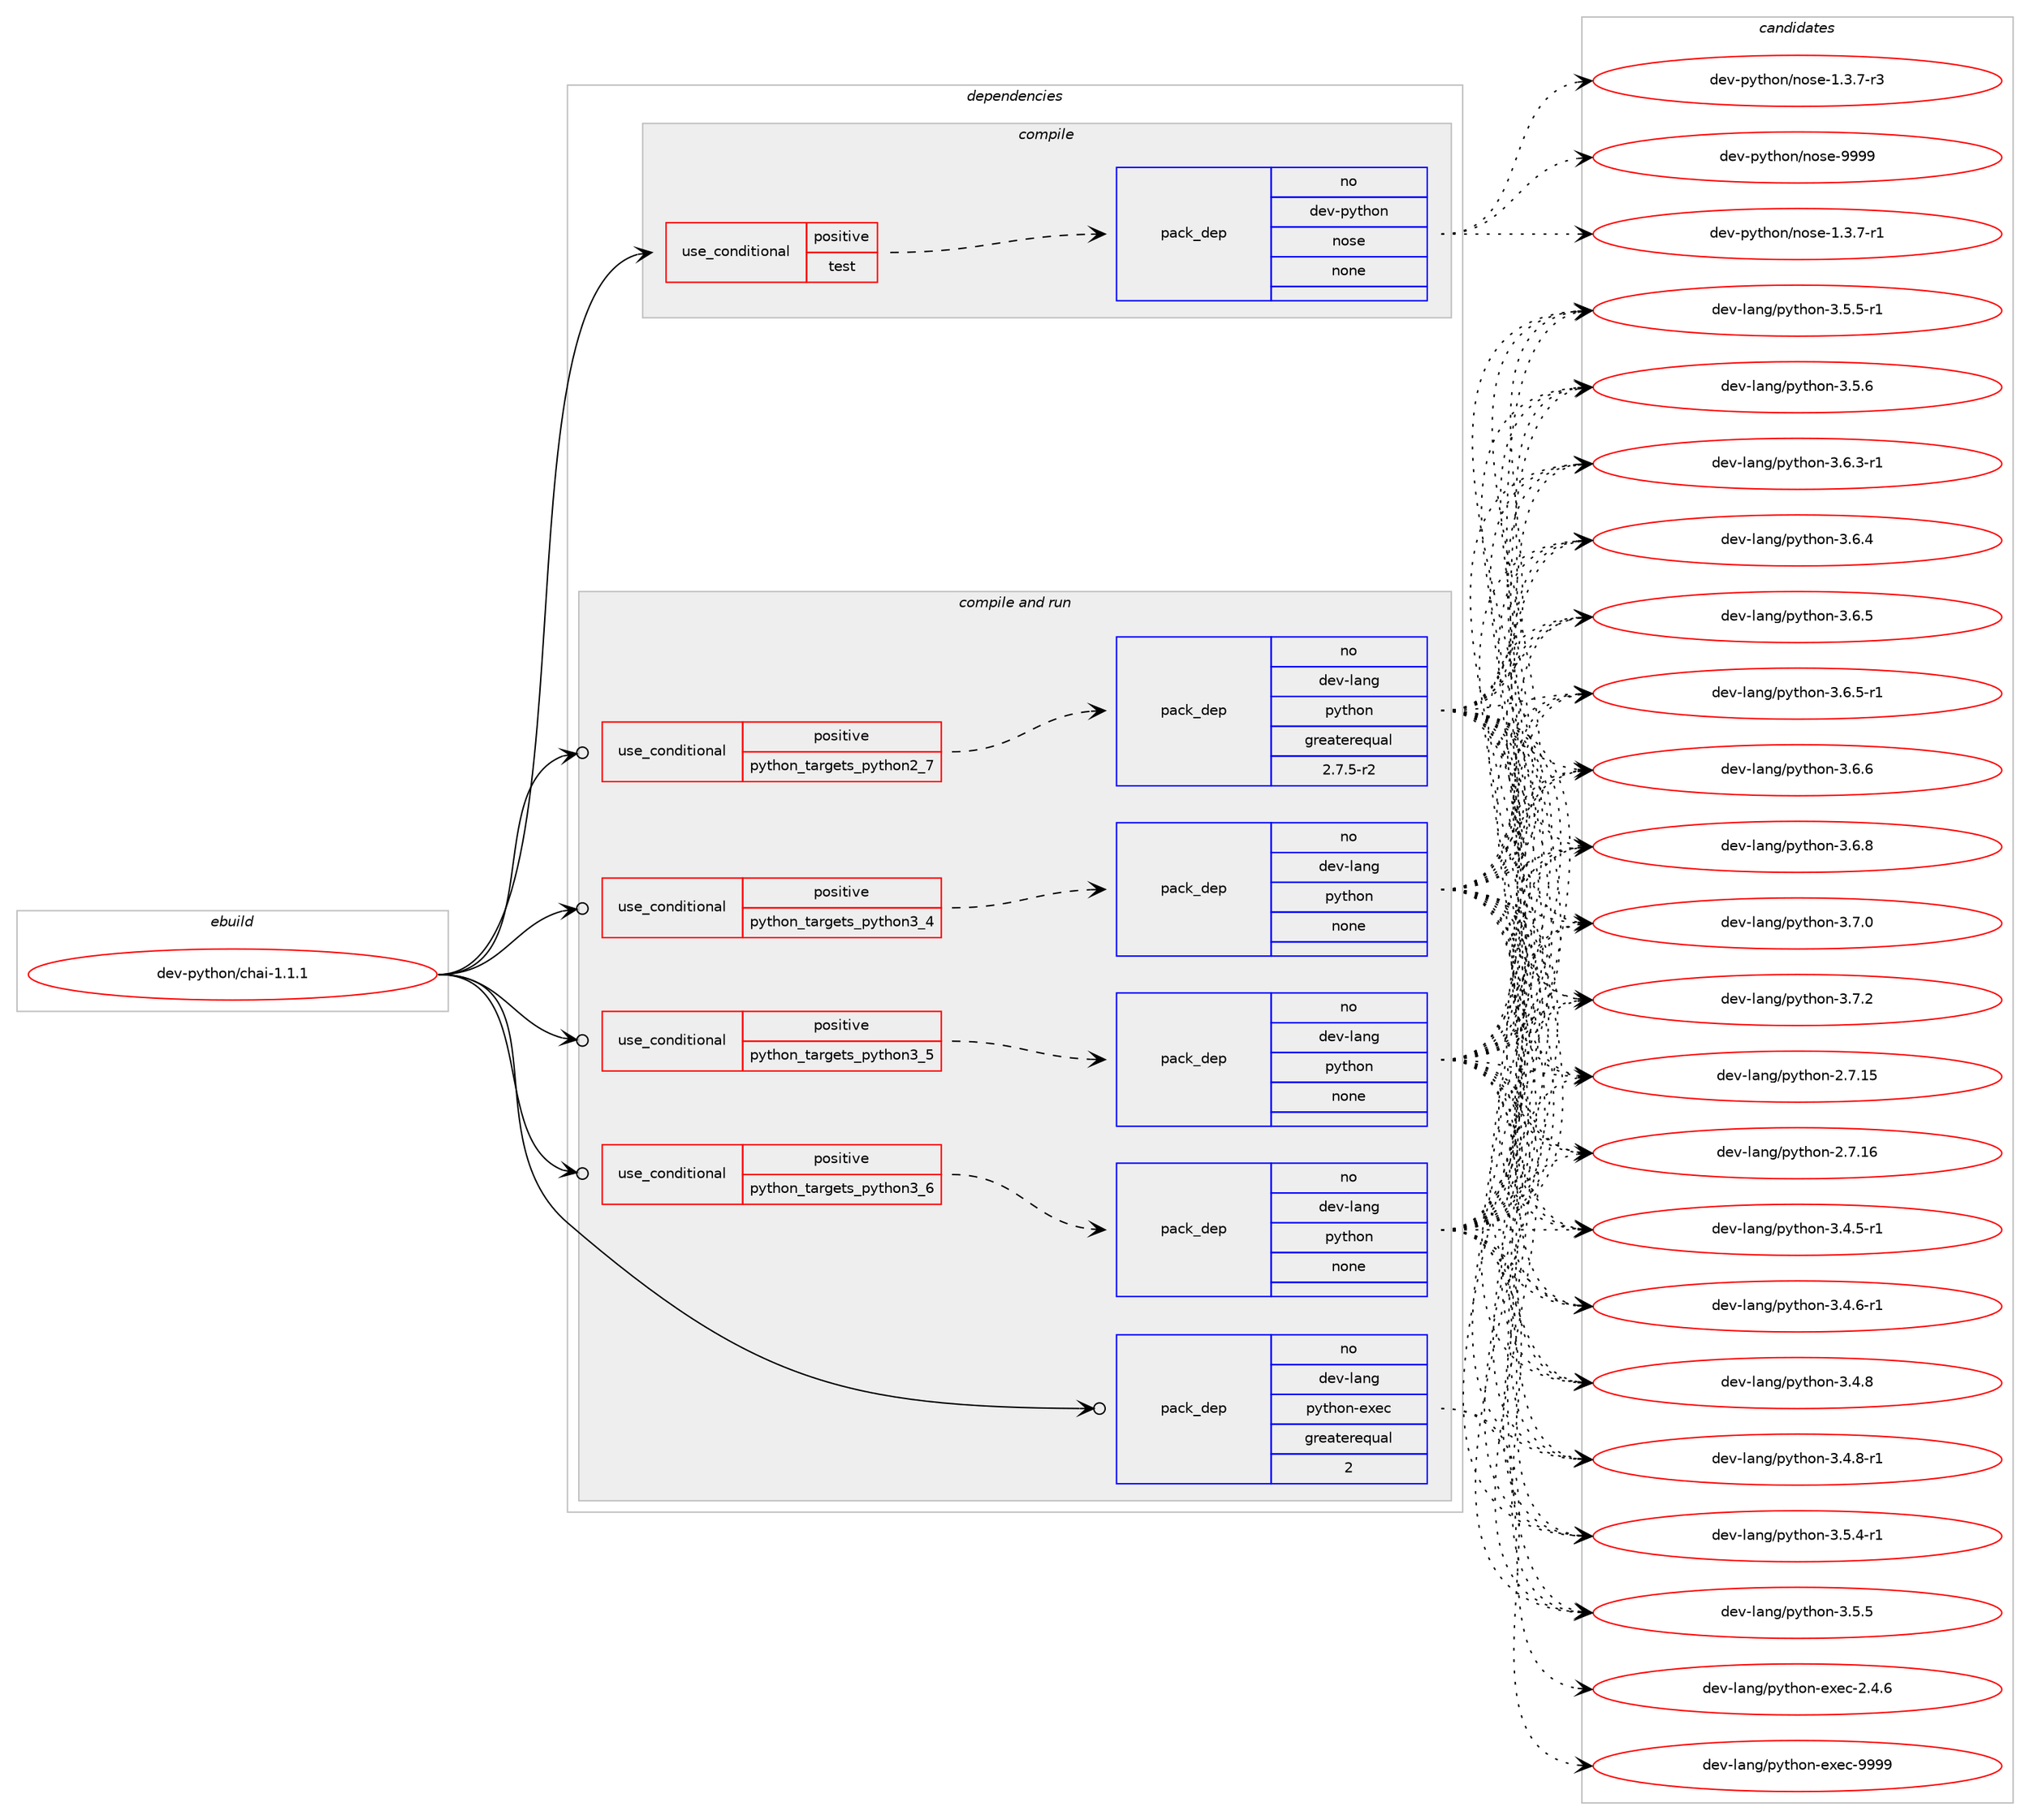 digraph prolog {

# *************
# Graph options
# *************

newrank=true;
concentrate=true;
compound=true;
graph [rankdir=LR,fontname=Helvetica,fontsize=10,ranksep=1.5];#, ranksep=2.5, nodesep=0.2];
edge  [arrowhead=vee];
node  [fontname=Helvetica,fontsize=10];

# **********
# The ebuild
# **********

subgraph cluster_leftcol {
color=gray;
rank=same;
label=<<i>ebuild</i>>;
id [label="dev-python/chai-1.1.1", color=red, width=4, href="../dev-python/chai-1.1.1.svg"];
}

# ****************
# The dependencies
# ****************

subgraph cluster_midcol {
color=gray;
label=<<i>dependencies</i>>;
subgraph cluster_compile {
fillcolor="#eeeeee";
style=filled;
label=<<i>compile</i>>;
subgraph cond372225 {
dependency1402944 [label=<<TABLE BORDER="0" CELLBORDER="1" CELLSPACING="0" CELLPADDING="4"><TR><TD ROWSPAN="3" CELLPADDING="10">use_conditional</TD></TR><TR><TD>positive</TD></TR><TR><TD>test</TD></TR></TABLE>>, shape=none, color=red];
subgraph pack1007484 {
dependency1402945 [label=<<TABLE BORDER="0" CELLBORDER="1" CELLSPACING="0" CELLPADDING="4" WIDTH="220"><TR><TD ROWSPAN="6" CELLPADDING="30">pack_dep</TD></TR><TR><TD WIDTH="110">no</TD></TR><TR><TD>dev-python</TD></TR><TR><TD>nose</TD></TR><TR><TD>none</TD></TR><TR><TD></TD></TR></TABLE>>, shape=none, color=blue];
}
dependency1402944:e -> dependency1402945:w [weight=20,style="dashed",arrowhead="vee"];
}
id:e -> dependency1402944:w [weight=20,style="solid",arrowhead="vee"];
}
subgraph cluster_compileandrun {
fillcolor="#eeeeee";
style=filled;
label=<<i>compile and run</i>>;
subgraph cond372226 {
dependency1402946 [label=<<TABLE BORDER="0" CELLBORDER="1" CELLSPACING="0" CELLPADDING="4"><TR><TD ROWSPAN="3" CELLPADDING="10">use_conditional</TD></TR><TR><TD>positive</TD></TR><TR><TD>python_targets_python2_7</TD></TR></TABLE>>, shape=none, color=red];
subgraph pack1007485 {
dependency1402947 [label=<<TABLE BORDER="0" CELLBORDER="1" CELLSPACING="0" CELLPADDING="4" WIDTH="220"><TR><TD ROWSPAN="6" CELLPADDING="30">pack_dep</TD></TR><TR><TD WIDTH="110">no</TD></TR><TR><TD>dev-lang</TD></TR><TR><TD>python</TD></TR><TR><TD>greaterequal</TD></TR><TR><TD>2.7.5-r2</TD></TR></TABLE>>, shape=none, color=blue];
}
dependency1402946:e -> dependency1402947:w [weight=20,style="dashed",arrowhead="vee"];
}
id:e -> dependency1402946:w [weight=20,style="solid",arrowhead="odotvee"];
subgraph cond372227 {
dependency1402948 [label=<<TABLE BORDER="0" CELLBORDER="1" CELLSPACING="0" CELLPADDING="4"><TR><TD ROWSPAN="3" CELLPADDING="10">use_conditional</TD></TR><TR><TD>positive</TD></TR><TR><TD>python_targets_python3_4</TD></TR></TABLE>>, shape=none, color=red];
subgraph pack1007486 {
dependency1402949 [label=<<TABLE BORDER="0" CELLBORDER="1" CELLSPACING="0" CELLPADDING="4" WIDTH="220"><TR><TD ROWSPAN="6" CELLPADDING="30">pack_dep</TD></TR><TR><TD WIDTH="110">no</TD></TR><TR><TD>dev-lang</TD></TR><TR><TD>python</TD></TR><TR><TD>none</TD></TR><TR><TD></TD></TR></TABLE>>, shape=none, color=blue];
}
dependency1402948:e -> dependency1402949:w [weight=20,style="dashed",arrowhead="vee"];
}
id:e -> dependency1402948:w [weight=20,style="solid",arrowhead="odotvee"];
subgraph cond372228 {
dependency1402950 [label=<<TABLE BORDER="0" CELLBORDER="1" CELLSPACING="0" CELLPADDING="4"><TR><TD ROWSPAN="3" CELLPADDING="10">use_conditional</TD></TR><TR><TD>positive</TD></TR><TR><TD>python_targets_python3_5</TD></TR></TABLE>>, shape=none, color=red];
subgraph pack1007487 {
dependency1402951 [label=<<TABLE BORDER="0" CELLBORDER="1" CELLSPACING="0" CELLPADDING="4" WIDTH="220"><TR><TD ROWSPAN="6" CELLPADDING="30">pack_dep</TD></TR><TR><TD WIDTH="110">no</TD></TR><TR><TD>dev-lang</TD></TR><TR><TD>python</TD></TR><TR><TD>none</TD></TR><TR><TD></TD></TR></TABLE>>, shape=none, color=blue];
}
dependency1402950:e -> dependency1402951:w [weight=20,style="dashed",arrowhead="vee"];
}
id:e -> dependency1402950:w [weight=20,style="solid",arrowhead="odotvee"];
subgraph cond372229 {
dependency1402952 [label=<<TABLE BORDER="0" CELLBORDER="1" CELLSPACING="0" CELLPADDING="4"><TR><TD ROWSPAN="3" CELLPADDING="10">use_conditional</TD></TR><TR><TD>positive</TD></TR><TR><TD>python_targets_python3_6</TD></TR></TABLE>>, shape=none, color=red];
subgraph pack1007488 {
dependency1402953 [label=<<TABLE BORDER="0" CELLBORDER="1" CELLSPACING="0" CELLPADDING="4" WIDTH="220"><TR><TD ROWSPAN="6" CELLPADDING="30">pack_dep</TD></TR><TR><TD WIDTH="110">no</TD></TR><TR><TD>dev-lang</TD></TR><TR><TD>python</TD></TR><TR><TD>none</TD></TR><TR><TD></TD></TR></TABLE>>, shape=none, color=blue];
}
dependency1402952:e -> dependency1402953:w [weight=20,style="dashed",arrowhead="vee"];
}
id:e -> dependency1402952:w [weight=20,style="solid",arrowhead="odotvee"];
subgraph pack1007489 {
dependency1402954 [label=<<TABLE BORDER="0" CELLBORDER="1" CELLSPACING="0" CELLPADDING="4" WIDTH="220"><TR><TD ROWSPAN="6" CELLPADDING="30">pack_dep</TD></TR><TR><TD WIDTH="110">no</TD></TR><TR><TD>dev-lang</TD></TR><TR><TD>python-exec</TD></TR><TR><TD>greaterequal</TD></TR><TR><TD>2</TD></TR></TABLE>>, shape=none, color=blue];
}
id:e -> dependency1402954:w [weight=20,style="solid",arrowhead="odotvee"];
}
subgraph cluster_run {
fillcolor="#eeeeee";
style=filled;
label=<<i>run</i>>;
}
}

# **************
# The candidates
# **************

subgraph cluster_choices {
rank=same;
color=gray;
label=<<i>candidates</i>>;

subgraph choice1007484 {
color=black;
nodesep=1;
choice10010111845112121116104111110471101111151014549465146554511449 [label="dev-python/nose-1.3.7-r1", color=red, width=4,href="../dev-python/nose-1.3.7-r1.svg"];
choice10010111845112121116104111110471101111151014549465146554511451 [label="dev-python/nose-1.3.7-r3", color=red, width=4,href="../dev-python/nose-1.3.7-r3.svg"];
choice10010111845112121116104111110471101111151014557575757 [label="dev-python/nose-9999", color=red, width=4,href="../dev-python/nose-9999.svg"];
dependency1402945:e -> choice10010111845112121116104111110471101111151014549465146554511449:w [style=dotted,weight="100"];
dependency1402945:e -> choice10010111845112121116104111110471101111151014549465146554511451:w [style=dotted,weight="100"];
dependency1402945:e -> choice10010111845112121116104111110471101111151014557575757:w [style=dotted,weight="100"];
}
subgraph choice1007485 {
color=black;
nodesep=1;
choice10010111845108971101034711212111610411111045504655464953 [label="dev-lang/python-2.7.15", color=red, width=4,href="../dev-lang/python-2.7.15.svg"];
choice10010111845108971101034711212111610411111045504655464954 [label="dev-lang/python-2.7.16", color=red, width=4,href="../dev-lang/python-2.7.16.svg"];
choice1001011184510897110103471121211161041111104551465246534511449 [label="dev-lang/python-3.4.5-r1", color=red, width=4,href="../dev-lang/python-3.4.5-r1.svg"];
choice1001011184510897110103471121211161041111104551465246544511449 [label="dev-lang/python-3.4.6-r1", color=red, width=4,href="../dev-lang/python-3.4.6-r1.svg"];
choice100101118451089711010347112121116104111110455146524656 [label="dev-lang/python-3.4.8", color=red, width=4,href="../dev-lang/python-3.4.8.svg"];
choice1001011184510897110103471121211161041111104551465246564511449 [label="dev-lang/python-3.4.8-r1", color=red, width=4,href="../dev-lang/python-3.4.8-r1.svg"];
choice1001011184510897110103471121211161041111104551465346524511449 [label="dev-lang/python-3.5.4-r1", color=red, width=4,href="../dev-lang/python-3.5.4-r1.svg"];
choice100101118451089711010347112121116104111110455146534653 [label="dev-lang/python-3.5.5", color=red, width=4,href="../dev-lang/python-3.5.5.svg"];
choice1001011184510897110103471121211161041111104551465346534511449 [label="dev-lang/python-3.5.5-r1", color=red, width=4,href="../dev-lang/python-3.5.5-r1.svg"];
choice100101118451089711010347112121116104111110455146534654 [label="dev-lang/python-3.5.6", color=red, width=4,href="../dev-lang/python-3.5.6.svg"];
choice1001011184510897110103471121211161041111104551465446514511449 [label="dev-lang/python-3.6.3-r1", color=red, width=4,href="../dev-lang/python-3.6.3-r1.svg"];
choice100101118451089711010347112121116104111110455146544652 [label="dev-lang/python-3.6.4", color=red, width=4,href="../dev-lang/python-3.6.4.svg"];
choice100101118451089711010347112121116104111110455146544653 [label="dev-lang/python-3.6.5", color=red, width=4,href="../dev-lang/python-3.6.5.svg"];
choice1001011184510897110103471121211161041111104551465446534511449 [label="dev-lang/python-3.6.5-r1", color=red, width=4,href="../dev-lang/python-3.6.5-r1.svg"];
choice100101118451089711010347112121116104111110455146544654 [label="dev-lang/python-3.6.6", color=red, width=4,href="../dev-lang/python-3.6.6.svg"];
choice100101118451089711010347112121116104111110455146544656 [label="dev-lang/python-3.6.8", color=red, width=4,href="../dev-lang/python-3.6.8.svg"];
choice100101118451089711010347112121116104111110455146554648 [label="dev-lang/python-3.7.0", color=red, width=4,href="../dev-lang/python-3.7.0.svg"];
choice100101118451089711010347112121116104111110455146554650 [label="dev-lang/python-3.7.2", color=red, width=4,href="../dev-lang/python-3.7.2.svg"];
dependency1402947:e -> choice10010111845108971101034711212111610411111045504655464953:w [style=dotted,weight="100"];
dependency1402947:e -> choice10010111845108971101034711212111610411111045504655464954:w [style=dotted,weight="100"];
dependency1402947:e -> choice1001011184510897110103471121211161041111104551465246534511449:w [style=dotted,weight="100"];
dependency1402947:e -> choice1001011184510897110103471121211161041111104551465246544511449:w [style=dotted,weight="100"];
dependency1402947:e -> choice100101118451089711010347112121116104111110455146524656:w [style=dotted,weight="100"];
dependency1402947:e -> choice1001011184510897110103471121211161041111104551465246564511449:w [style=dotted,weight="100"];
dependency1402947:e -> choice1001011184510897110103471121211161041111104551465346524511449:w [style=dotted,weight="100"];
dependency1402947:e -> choice100101118451089711010347112121116104111110455146534653:w [style=dotted,weight="100"];
dependency1402947:e -> choice1001011184510897110103471121211161041111104551465346534511449:w [style=dotted,weight="100"];
dependency1402947:e -> choice100101118451089711010347112121116104111110455146534654:w [style=dotted,weight="100"];
dependency1402947:e -> choice1001011184510897110103471121211161041111104551465446514511449:w [style=dotted,weight="100"];
dependency1402947:e -> choice100101118451089711010347112121116104111110455146544652:w [style=dotted,weight="100"];
dependency1402947:e -> choice100101118451089711010347112121116104111110455146544653:w [style=dotted,weight="100"];
dependency1402947:e -> choice1001011184510897110103471121211161041111104551465446534511449:w [style=dotted,weight="100"];
dependency1402947:e -> choice100101118451089711010347112121116104111110455146544654:w [style=dotted,weight="100"];
dependency1402947:e -> choice100101118451089711010347112121116104111110455146544656:w [style=dotted,weight="100"];
dependency1402947:e -> choice100101118451089711010347112121116104111110455146554648:w [style=dotted,weight="100"];
dependency1402947:e -> choice100101118451089711010347112121116104111110455146554650:w [style=dotted,weight="100"];
}
subgraph choice1007486 {
color=black;
nodesep=1;
choice10010111845108971101034711212111610411111045504655464953 [label="dev-lang/python-2.7.15", color=red, width=4,href="../dev-lang/python-2.7.15.svg"];
choice10010111845108971101034711212111610411111045504655464954 [label="dev-lang/python-2.7.16", color=red, width=4,href="../dev-lang/python-2.7.16.svg"];
choice1001011184510897110103471121211161041111104551465246534511449 [label="dev-lang/python-3.4.5-r1", color=red, width=4,href="../dev-lang/python-3.4.5-r1.svg"];
choice1001011184510897110103471121211161041111104551465246544511449 [label="dev-lang/python-3.4.6-r1", color=red, width=4,href="../dev-lang/python-3.4.6-r1.svg"];
choice100101118451089711010347112121116104111110455146524656 [label="dev-lang/python-3.4.8", color=red, width=4,href="../dev-lang/python-3.4.8.svg"];
choice1001011184510897110103471121211161041111104551465246564511449 [label="dev-lang/python-3.4.8-r1", color=red, width=4,href="../dev-lang/python-3.4.8-r1.svg"];
choice1001011184510897110103471121211161041111104551465346524511449 [label="dev-lang/python-3.5.4-r1", color=red, width=4,href="../dev-lang/python-3.5.4-r1.svg"];
choice100101118451089711010347112121116104111110455146534653 [label="dev-lang/python-3.5.5", color=red, width=4,href="../dev-lang/python-3.5.5.svg"];
choice1001011184510897110103471121211161041111104551465346534511449 [label="dev-lang/python-3.5.5-r1", color=red, width=4,href="../dev-lang/python-3.5.5-r1.svg"];
choice100101118451089711010347112121116104111110455146534654 [label="dev-lang/python-3.5.6", color=red, width=4,href="../dev-lang/python-3.5.6.svg"];
choice1001011184510897110103471121211161041111104551465446514511449 [label="dev-lang/python-3.6.3-r1", color=red, width=4,href="../dev-lang/python-3.6.3-r1.svg"];
choice100101118451089711010347112121116104111110455146544652 [label="dev-lang/python-3.6.4", color=red, width=4,href="../dev-lang/python-3.6.4.svg"];
choice100101118451089711010347112121116104111110455146544653 [label="dev-lang/python-3.6.5", color=red, width=4,href="../dev-lang/python-3.6.5.svg"];
choice1001011184510897110103471121211161041111104551465446534511449 [label="dev-lang/python-3.6.5-r1", color=red, width=4,href="../dev-lang/python-3.6.5-r1.svg"];
choice100101118451089711010347112121116104111110455146544654 [label="dev-lang/python-3.6.6", color=red, width=4,href="../dev-lang/python-3.6.6.svg"];
choice100101118451089711010347112121116104111110455146544656 [label="dev-lang/python-3.6.8", color=red, width=4,href="../dev-lang/python-3.6.8.svg"];
choice100101118451089711010347112121116104111110455146554648 [label="dev-lang/python-3.7.0", color=red, width=4,href="../dev-lang/python-3.7.0.svg"];
choice100101118451089711010347112121116104111110455146554650 [label="dev-lang/python-3.7.2", color=red, width=4,href="../dev-lang/python-3.7.2.svg"];
dependency1402949:e -> choice10010111845108971101034711212111610411111045504655464953:w [style=dotted,weight="100"];
dependency1402949:e -> choice10010111845108971101034711212111610411111045504655464954:w [style=dotted,weight="100"];
dependency1402949:e -> choice1001011184510897110103471121211161041111104551465246534511449:w [style=dotted,weight="100"];
dependency1402949:e -> choice1001011184510897110103471121211161041111104551465246544511449:w [style=dotted,weight="100"];
dependency1402949:e -> choice100101118451089711010347112121116104111110455146524656:w [style=dotted,weight="100"];
dependency1402949:e -> choice1001011184510897110103471121211161041111104551465246564511449:w [style=dotted,weight="100"];
dependency1402949:e -> choice1001011184510897110103471121211161041111104551465346524511449:w [style=dotted,weight="100"];
dependency1402949:e -> choice100101118451089711010347112121116104111110455146534653:w [style=dotted,weight="100"];
dependency1402949:e -> choice1001011184510897110103471121211161041111104551465346534511449:w [style=dotted,weight="100"];
dependency1402949:e -> choice100101118451089711010347112121116104111110455146534654:w [style=dotted,weight="100"];
dependency1402949:e -> choice1001011184510897110103471121211161041111104551465446514511449:w [style=dotted,weight="100"];
dependency1402949:e -> choice100101118451089711010347112121116104111110455146544652:w [style=dotted,weight="100"];
dependency1402949:e -> choice100101118451089711010347112121116104111110455146544653:w [style=dotted,weight="100"];
dependency1402949:e -> choice1001011184510897110103471121211161041111104551465446534511449:w [style=dotted,weight="100"];
dependency1402949:e -> choice100101118451089711010347112121116104111110455146544654:w [style=dotted,weight="100"];
dependency1402949:e -> choice100101118451089711010347112121116104111110455146544656:w [style=dotted,weight="100"];
dependency1402949:e -> choice100101118451089711010347112121116104111110455146554648:w [style=dotted,weight="100"];
dependency1402949:e -> choice100101118451089711010347112121116104111110455146554650:w [style=dotted,weight="100"];
}
subgraph choice1007487 {
color=black;
nodesep=1;
choice10010111845108971101034711212111610411111045504655464953 [label="dev-lang/python-2.7.15", color=red, width=4,href="../dev-lang/python-2.7.15.svg"];
choice10010111845108971101034711212111610411111045504655464954 [label="dev-lang/python-2.7.16", color=red, width=4,href="../dev-lang/python-2.7.16.svg"];
choice1001011184510897110103471121211161041111104551465246534511449 [label="dev-lang/python-3.4.5-r1", color=red, width=4,href="../dev-lang/python-3.4.5-r1.svg"];
choice1001011184510897110103471121211161041111104551465246544511449 [label="dev-lang/python-3.4.6-r1", color=red, width=4,href="../dev-lang/python-3.4.6-r1.svg"];
choice100101118451089711010347112121116104111110455146524656 [label="dev-lang/python-3.4.8", color=red, width=4,href="../dev-lang/python-3.4.8.svg"];
choice1001011184510897110103471121211161041111104551465246564511449 [label="dev-lang/python-3.4.8-r1", color=red, width=4,href="../dev-lang/python-3.4.8-r1.svg"];
choice1001011184510897110103471121211161041111104551465346524511449 [label="dev-lang/python-3.5.4-r1", color=red, width=4,href="../dev-lang/python-3.5.4-r1.svg"];
choice100101118451089711010347112121116104111110455146534653 [label="dev-lang/python-3.5.5", color=red, width=4,href="../dev-lang/python-3.5.5.svg"];
choice1001011184510897110103471121211161041111104551465346534511449 [label="dev-lang/python-3.5.5-r1", color=red, width=4,href="../dev-lang/python-3.5.5-r1.svg"];
choice100101118451089711010347112121116104111110455146534654 [label="dev-lang/python-3.5.6", color=red, width=4,href="../dev-lang/python-3.5.6.svg"];
choice1001011184510897110103471121211161041111104551465446514511449 [label="dev-lang/python-3.6.3-r1", color=red, width=4,href="../dev-lang/python-3.6.3-r1.svg"];
choice100101118451089711010347112121116104111110455146544652 [label="dev-lang/python-3.6.4", color=red, width=4,href="../dev-lang/python-3.6.4.svg"];
choice100101118451089711010347112121116104111110455146544653 [label="dev-lang/python-3.6.5", color=red, width=4,href="../dev-lang/python-3.6.5.svg"];
choice1001011184510897110103471121211161041111104551465446534511449 [label="dev-lang/python-3.6.5-r1", color=red, width=4,href="../dev-lang/python-3.6.5-r1.svg"];
choice100101118451089711010347112121116104111110455146544654 [label="dev-lang/python-3.6.6", color=red, width=4,href="../dev-lang/python-3.6.6.svg"];
choice100101118451089711010347112121116104111110455146544656 [label="dev-lang/python-3.6.8", color=red, width=4,href="../dev-lang/python-3.6.8.svg"];
choice100101118451089711010347112121116104111110455146554648 [label="dev-lang/python-3.7.0", color=red, width=4,href="../dev-lang/python-3.7.0.svg"];
choice100101118451089711010347112121116104111110455146554650 [label="dev-lang/python-3.7.2", color=red, width=4,href="../dev-lang/python-3.7.2.svg"];
dependency1402951:e -> choice10010111845108971101034711212111610411111045504655464953:w [style=dotted,weight="100"];
dependency1402951:e -> choice10010111845108971101034711212111610411111045504655464954:w [style=dotted,weight="100"];
dependency1402951:e -> choice1001011184510897110103471121211161041111104551465246534511449:w [style=dotted,weight="100"];
dependency1402951:e -> choice1001011184510897110103471121211161041111104551465246544511449:w [style=dotted,weight="100"];
dependency1402951:e -> choice100101118451089711010347112121116104111110455146524656:w [style=dotted,weight="100"];
dependency1402951:e -> choice1001011184510897110103471121211161041111104551465246564511449:w [style=dotted,weight="100"];
dependency1402951:e -> choice1001011184510897110103471121211161041111104551465346524511449:w [style=dotted,weight="100"];
dependency1402951:e -> choice100101118451089711010347112121116104111110455146534653:w [style=dotted,weight="100"];
dependency1402951:e -> choice1001011184510897110103471121211161041111104551465346534511449:w [style=dotted,weight="100"];
dependency1402951:e -> choice100101118451089711010347112121116104111110455146534654:w [style=dotted,weight="100"];
dependency1402951:e -> choice1001011184510897110103471121211161041111104551465446514511449:w [style=dotted,weight="100"];
dependency1402951:e -> choice100101118451089711010347112121116104111110455146544652:w [style=dotted,weight="100"];
dependency1402951:e -> choice100101118451089711010347112121116104111110455146544653:w [style=dotted,weight="100"];
dependency1402951:e -> choice1001011184510897110103471121211161041111104551465446534511449:w [style=dotted,weight="100"];
dependency1402951:e -> choice100101118451089711010347112121116104111110455146544654:w [style=dotted,weight="100"];
dependency1402951:e -> choice100101118451089711010347112121116104111110455146544656:w [style=dotted,weight="100"];
dependency1402951:e -> choice100101118451089711010347112121116104111110455146554648:w [style=dotted,weight="100"];
dependency1402951:e -> choice100101118451089711010347112121116104111110455146554650:w [style=dotted,weight="100"];
}
subgraph choice1007488 {
color=black;
nodesep=1;
choice10010111845108971101034711212111610411111045504655464953 [label="dev-lang/python-2.7.15", color=red, width=4,href="../dev-lang/python-2.7.15.svg"];
choice10010111845108971101034711212111610411111045504655464954 [label="dev-lang/python-2.7.16", color=red, width=4,href="../dev-lang/python-2.7.16.svg"];
choice1001011184510897110103471121211161041111104551465246534511449 [label="dev-lang/python-3.4.5-r1", color=red, width=4,href="../dev-lang/python-3.4.5-r1.svg"];
choice1001011184510897110103471121211161041111104551465246544511449 [label="dev-lang/python-3.4.6-r1", color=red, width=4,href="../dev-lang/python-3.4.6-r1.svg"];
choice100101118451089711010347112121116104111110455146524656 [label="dev-lang/python-3.4.8", color=red, width=4,href="../dev-lang/python-3.4.8.svg"];
choice1001011184510897110103471121211161041111104551465246564511449 [label="dev-lang/python-3.4.8-r1", color=red, width=4,href="../dev-lang/python-3.4.8-r1.svg"];
choice1001011184510897110103471121211161041111104551465346524511449 [label="dev-lang/python-3.5.4-r1", color=red, width=4,href="../dev-lang/python-3.5.4-r1.svg"];
choice100101118451089711010347112121116104111110455146534653 [label="dev-lang/python-3.5.5", color=red, width=4,href="../dev-lang/python-3.5.5.svg"];
choice1001011184510897110103471121211161041111104551465346534511449 [label="dev-lang/python-3.5.5-r1", color=red, width=4,href="../dev-lang/python-3.5.5-r1.svg"];
choice100101118451089711010347112121116104111110455146534654 [label="dev-lang/python-3.5.6", color=red, width=4,href="../dev-lang/python-3.5.6.svg"];
choice1001011184510897110103471121211161041111104551465446514511449 [label="dev-lang/python-3.6.3-r1", color=red, width=4,href="../dev-lang/python-3.6.3-r1.svg"];
choice100101118451089711010347112121116104111110455146544652 [label="dev-lang/python-3.6.4", color=red, width=4,href="../dev-lang/python-3.6.4.svg"];
choice100101118451089711010347112121116104111110455146544653 [label="dev-lang/python-3.6.5", color=red, width=4,href="../dev-lang/python-3.6.5.svg"];
choice1001011184510897110103471121211161041111104551465446534511449 [label="dev-lang/python-3.6.5-r1", color=red, width=4,href="../dev-lang/python-3.6.5-r1.svg"];
choice100101118451089711010347112121116104111110455146544654 [label="dev-lang/python-3.6.6", color=red, width=4,href="../dev-lang/python-3.6.6.svg"];
choice100101118451089711010347112121116104111110455146544656 [label="dev-lang/python-3.6.8", color=red, width=4,href="../dev-lang/python-3.6.8.svg"];
choice100101118451089711010347112121116104111110455146554648 [label="dev-lang/python-3.7.0", color=red, width=4,href="../dev-lang/python-3.7.0.svg"];
choice100101118451089711010347112121116104111110455146554650 [label="dev-lang/python-3.7.2", color=red, width=4,href="../dev-lang/python-3.7.2.svg"];
dependency1402953:e -> choice10010111845108971101034711212111610411111045504655464953:w [style=dotted,weight="100"];
dependency1402953:e -> choice10010111845108971101034711212111610411111045504655464954:w [style=dotted,weight="100"];
dependency1402953:e -> choice1001011184510897110103471121211161041111104551465246534511449:w [style=dotted,weight="100"];
dependency1402953:e -> choice1001011184510897110103471121211161041111104551465246544511449:w [style=dotted,weight="100"];
dependency1402953:e -> choice100101118451089711010347112121116104111110455146524656:w [style=dotted,weight="100"];
dependency1402953:e -> choice1001011184510897110103471121211161041111104551465246564511449:w [style=dotted,weight="100"];
dependency1402953:e -> choice1001011184510897110103471121211161041111104551465346524511449:w [style=dotted,weight="100"];
dependency1402953:e -> choice100101118451089711010347112121116104111110455146534653:w [style=dotted,weight="100"];
dependency1402953:e -> choice1001011184510897110103471121211161041111104551465346534511449:w [style=dotted,weight="100"];
dependency1402953:e -> choice100101118451089711010347112121116104111110455146534654:w [style=dotted,weight="100"];
dependency1402953:e -> choice1001011184510897110103471121211161041111104551465446514511449:w [style=dotted,weight="100"];
dependency1402953:e -> choice100101118451089711010347112121116104111110455146544652:w [style=dotted,weight="100"];
dependency1402953:e -> choice100101118451089711010347112121116104111110455146544653:w [style=dotted,weight="100"];
dependency1402953:e -> choice1001011184510897110103471121211161041111104551465446534511449:w [style=dotted,weight="100"];
dependency1402953:e -> choice100101118451089711010347112121116104111110455146544654:w [style=dotted,weight="100"];
dependency1402953:e -> choice100101118451089711010347112121116104111110455146544656:w [style=dotted,weight="100"];
dependency1402953:e -> choice100101118451089711010347112121116104111110455146554648:w [style=dotted,weight="100"];
dependency1402953:e -> choice100101118451089711010347112121116104111110455146554650:w [style=dotted,weight="100"];
}
subgraph choice1007489 {
color=black;
nodesep=1;
choice1001011184510897110103471121211161041111104510112010199455046524654 [label="dev-lang/python-exec-2.4.6", color=red, width=4,href="../dev-lang/python-exec-2.4.6.svg"];
choice10010111845108971101034711212111610411111045101120101994557575757 [label="dev-lang/python-exec-9999", color=red, width=4,href="../dev-lang/python-exec-9999.svg"];
dependency1402954:e -> choice1001011184510897110103471121211161041111104510112010199455046524654:w [style=dotted,weight="100"];
dependency1402954:e -> choice10010111845108971101034711212111610411111045101120101994557575757:w [style=dotted,weight="100"];
}
}

}

